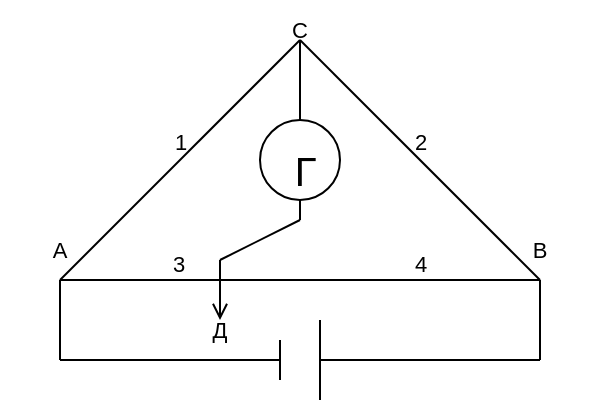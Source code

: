 <mxfile version="16.4.11" type="device"><diagram id="YwLgG-BG62WRZMVdBIpv" name="Page-1"><mxGraphModel dx="245" dy="473" grid="1" gridSize="10" guides="1" tooltips="1" connect="1" arrows="1" fold="1" page="1" pageScale="1" pageWidth="827" pageHeight="1169" math="0" shadow="0"><root><mxCell id="0"/><mxCell id="1" parent="0"/><mxCell id="6XK7gJ4svPcovzNo0hZM-10" value="&amp;nbsp;Г" style="ellipse;whiteSpace=wrap;html=1;aspect=fixed;fontSize=20;align=center;fontStyle=0;verticalAlign=bottom;" vertex="1" parent="1"><mxGeometry x="140" y="80" width="40" height="40" as="geometry"/></mxCell><mxCell id="6XK7gJ4svPcovzNo0hZM-1" value="1" style="endArrow=none;html=1;rounded=0;verticalAlign=bottom;labelBackgroundColor=none;" edge="1" parent="1"><mxGeometry width="50" height="50" relative="1" as="geometry"><mxPoint x="40" y="160" as="sourcePoint"/><mxPoint x="160" y="40" as="targetPoint"/></mxGeometry></mxCell><mxCell id="6XK7gJ4svPcovzNo0hZM-2" value="2" style="endArrow=none;html=1;rounded=0;verticalAlign=bottom;labelBackgroundColor=none;" edge="1" parent="1"><mxGeometry width="50" height="50" relative="1" as="geometry"><mxPoint x="280" y="160" as="sourcePoint"/><mxPoint x="160" y="40" as="targetPoint"/></mxGeometry></mxCell><mxCell id="6XK7gJ4svPcovzNo0hZM-3" value="" style="endArrow=none;html=1;rounded=0;" edge="1" parent="1"><mxGeometry width="50" height="50" relative="1" as="geometry"><mxPoint x="280" y="160" as="sourcePoint"/><mxPoint x="40" y="160" as="targetPoint"/></mxGeometry></mxCell><mxCell id="6XK7gJ4svPcovzNo0hZM-18" value="3" style="edgeLabel;html=1;align=center;verticalAlign=bottom;resizable=0;points=[];fontSize=11;" vertex="1" connectable="0" parent="6XK7gJ4svPcovzNo0hZM-3"><mxGeometry x="0.508" relative="1" as="geometry"><mxPoint as="offset"/></mxGeometry></mxCell><mxCell id="6XK7gJ4svPcovzNo0hZM-19" value="4" style="edgeLabel;html=1;align=center;verticalAlign=bottom;resizable=0;points=[];fontSize=11;" vertex="1" connectable="0" parent="6XK7gJ4svPcovzNo0hZM-3"><mxGeometry x="-0.508" relative="1" as="geometry"><mxPoint x="-1" as="offset"/></mxGeometry></mxCell><mxCell id="6XK7gJ4svPcovzNo0hZM-4" value="" style="endArrow=none;html=1;rounded=0;" edge="1" parent="1"><mxGeometry width="50" height="50" relative="1" as="geometry"><mxPoint x="40" y="160" as="sourcePoint"/><mxPoint x="40" y="200" as="targetPoint"/></mxGeometry></mxCell><mxCell id="6XK7gJ4svPcovzNo0hZM-5" value="" style="endArrow=none;html=1;rounded=0;" edge="1" parent="1"><mxGeometry width="50" height="50" relative="1" as="geometry"><mxPoint x="150" y="200" as="sourcePoint"/><mxPoint x="40" y="200" as="targetPoint"/></mxGeometry></mxCell><mxCell id="6XK7gJ4svPcovzNo0hZM-6" value="" style="endArrow=none;html=1;rounded=0;" edge="1" parent="1"><mxGeometry width="50" height="50" relative="1" as="geometry"><mxPoint x="280" y="200" as="sourcePoint"/><mxPoint x="170" y="200" as="targetPoint"/></mxGeometry></mxCell><mxCell id="6XK7gJ4svPcovzNo0hZM-7" value="" style="endArrow=none;html=1;rounded=0;" edge="1" parent="1"><mxGeometry width="50" height="50" relative="1" as="geometry"><mxPoint x="280" y="160" as="sourcePoint"/><mxPoint x="280" y="200" as="targetPoint"/></mxGeometry></mxCell><mxCell id="6XK7gJ4svPcovzNo0hZM-8" value="" style="endArrow=none;html=1;rounded=0;" edge="1" parent="1"><mxGeometry width="50" height="50" relative="1" as="geometry"><mxPoint x="170" y="220" as="sourcePoint"/><mxPoint x="170" y="180" as="targetPoint"/></mxGeometry></mxCell><mxCell id="6XK7gJ4svPcovzNo0hZM-9" value="" style="endArrow=none;html=1;rounded=0;" edge="1" parent="1"><mxGeometry width="50" height="50" relative="1" as="geometry"><mxPoint x="150" y="210" as="sourcePoint"/><mxPoint x="150" y="190" as="targetPoint"/></mxGeometry></mxCell><mxCell id="6XK7gJ4svPcovzNo0hZM-14" value="" style="endArrow=none;html=1;rounded=0;fontSize=20;exitX=0.5;exitY=0;exitDx=0;exitDy=0;" edge="1" parent="1" source="6XK7gJ4svPcovzNo0hZM-10"><mxGeometry width="50" height="50" relative="1" as="geometry"><mxPoint x="110" y="230" as="sourcePoint"/><mxPoint x="160" y="40" as="targetPoint"/></mxGeometry></mxCell><mxCell id="6XK7gJ4svPcovzNo0hZM-15" value="" style="endArrow=none;html=1;rounded=0;fontSize=20;" edge="1" parent="1"><mxGeometry width="50" height="50" relative="1" as="geometry"><mxPoint x="120" y="150" as="sourcePoint"/><mxPoint x="160" y="130" as="targetPoint"/></mxGeometry></mxCell><mxCell id="6XK7gJ4svPcovzNo0hZM-16" value="" style="endArrow=open;html=1;rounded=0;fontSize=20;startArrow=none;startFill=0;endFill=0;" edge="1" parent="1" source="6XK7gJ4svPcovzNo0hZM-22"><mxGeometry width="50" height="50" relative="1" as="geometry"><mxPoint x="120" y="150" as="sourcePoint"/><mxPoint x="120" y="180" as="targetPoint"/></mxGeometry></mxCell><mxCell id="6XK7gJ4svPcovzNo0hZM-17" value="" style="endArrow=none;html=1;rounded=0;fontSize=20;entryX=0.5;entryY=1;entryDx=0;entryDy=0;" edge="1" parent="1" target="6XK7gJ4svPcovzNo0hZM-10"><mxGeometry width="50" height="50" relative="1" as="geometry"><mxPoint x="160" y="130" as="sourcePoint"/><mxPoint x="170" y="140" as="targetPoint"/></mxGeometry></mxCell><mxCell id="6XK7gJ4svPcovzNo0hZM-20" value="С" style="text;html=1;strokeColor=none;fillColor=none;align=center;verticalAlign=middle;whiteSpace=wrap;rounded=0;fontSize=11;" vertex="1" parent="1"><mxGeometry x="130" y="20" width="60" height="30" as="geometry"/></mxCell><mxCell id="6XK7gJ4svPcovzNo0hZM-21" value="А" style="text;html=1;strokeColor=none;fillColor=none;align=center;verticalAlign=middle;whiteSpace=wrap;rounded=0;fontSize=11;" vertex="1" parent="1"><mxGeometry x="10" y="130" width="60" height="30" as="geometry"/></mxCell><mxCell id="6XK7gJ4svPcovzNo0hZM-22" value="Д" style="text;html=1;strokeColor=none;fillColor=none;align=center;verticalAlign=middle;whiteSpace=wrap;rounded=0;fontSize=11;" vertex="1" parent="1"><mxGeometry x="90" y="170" width="60" height="30" as="geometry"/></mxCell><mxCell id="6XK7gJ4svPcovzNo0hZM-23" value="" style="endArrow=none;html=1;rounded=0;fontSize=20;startArrow=none;startFill=0;endFill=0;" edge="1" parent="1" target="6XK7gJ4svPcovzNo0hZM-22"><mxGeometry width="50" height="50" relative="1" as="geometry"><mxPoint x="120" y="150" as="sourcePoint"/><mxPoint x="120" y="180" as="targetPoint"/></mxGeometry></mxCell><mxCell id="6XK7gJ4svPcovzNo0hZM-24" value="В" style="text;html=1;strokeColor=none;fillColor=none;align=center;verticalAlign=middle;whiteSpace=wrap;rounded=0;fontSize=11;" vertex="1" parent="1"><mxGeometry x="250" y="130" width="60" height="30" as="geometry"/></mxCell></root></mxGraphModel></diagram></mxfile>